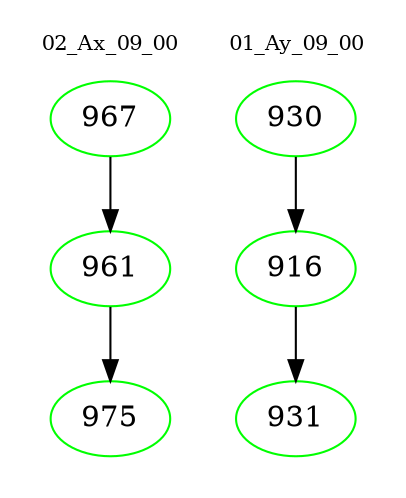 digraph{
subgraph cluster_0 {
color = white
label = "02_Ax_09_00";
fontsize=10;
T0_967 [label="967", color="green"]
T0_967 -> T0_961 [color="black"]
T0_961 [label="961", color="green"]
T0_961 -> T0_975 [color="black"]
T0_975 [label="975", color="green"]
}
subgraph cluster_1 {
color = white
label = "01_Ay_09_00";
fontsize=10;
T1_930 [label="930", color="green"]
T1_930 -> T1_916 [color="black"]
T1_916 [label="916", color="green"]
T1_916 -> T1_931 [color="black"]
T1_931 [label="931", color="green"]
}
}
